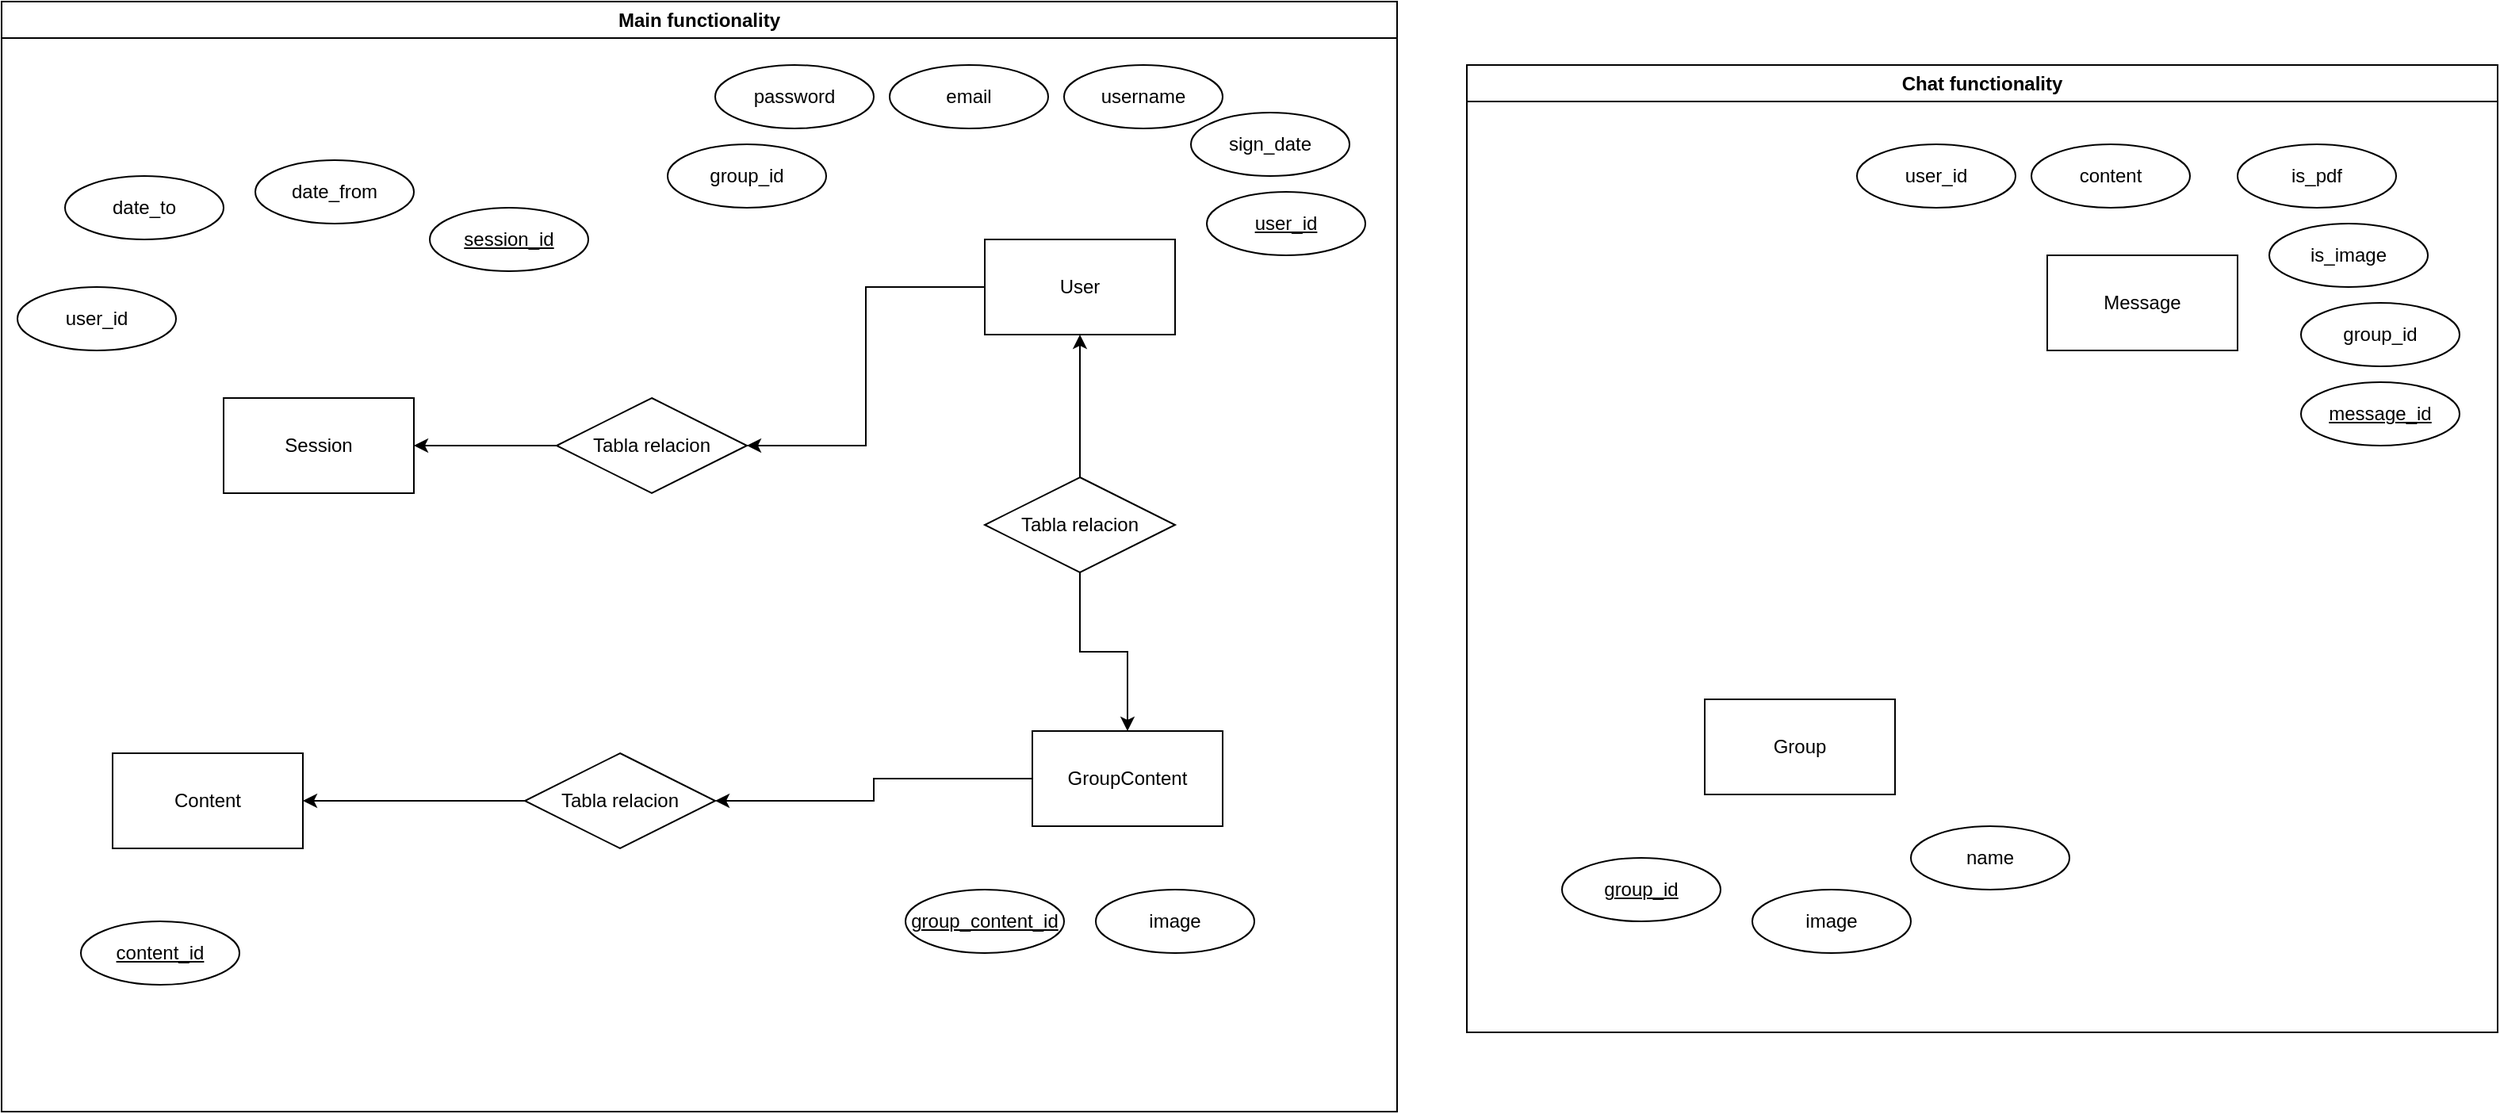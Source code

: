 <mxfile version="20.8.16" type="device"><diagram id="NBzacbD4UeQQIRyiop3C" name="Página-1"><mxGraphModel dx="2514" dy="927" grid="1" gridSize="10" guides="1" tooltips="1" connect="1" arrows="1" fold="1" page="1" pageScale="1" pageWidth="827" pageHeight="1169" math="0" shadow="0"><root><mxCell id="0"/><mxCell id="1" parent="0"/><mxCell id="TAqS16HP2QaDKHKmW_b7-1" value="Chat functionality" style="swimlane;whiteSpace=wrap;html=1;" vertex="1" parent="1"><mxGeometry x="414" y="110" width="650" height="610" as="geometry"/></mxCell><mxCell id="eQG2MI4hD9TOpIddfT3B-7" value="Group" style="rounded=0;whiteSpace=wrap;html=1;" parent="TAqS16HP2QaDKHKmW_b7-1" vertex="1"><mxGeometry x="150" y="400" width="120" height="60" as="geometry"/></mxCell><mxCell id="eQG2MI4hD9TOpIddfT3B-6" value="Message" style="rounded=0;whiteSpace=wrap;html=1;" parent="TAqS16HP2QaDKHKmW_b7-1" vertex="1"><mxGeometry x="366" y="120" width="120" height="60" as="geometry"/></mxCell><mxCell id="TAqS16HP2QaDKHKmW_b7-24" value="user_id" style="ellipse;whiteSpace=wrap;html=1;align=center;" vertex="1" parent="TAqS16HP2QaDKHKmW_b7-1"><mxGeometry x="246" y="50" width="100" height="40" as="geometry"/></mxCell><mxCell id="TAqS16HP2QaDKHKmW_b7-25" value="image" style="ellipse;whiteSpace=wrap;html=1;align=center;" vertex="1" parent="TAqS16HP2QaDKHKmW_b7-1"><mxGeometry x="180" y="520" width="100" height="40" as="geometry"/></mxCell><mxCell id="TAqS16HP2QaDKHKmW_b7-26" value="group_id" style="ellipse;whiteSpace=wrap;html=1;align=center;fontStyle=4;" vertex="1" parent="TAqS16HP2QaDKHKmW_b7-1"><mxGeometry x="60" y="500" width="100" height="40" as="geometry"/></mxCell><mxCell id="TAqS16HP2QaDKHKmW_b7-27" value="message_id" style="ellipse;whiteSpace=wrap;html=1;align=center;fontStyle=4;" vertex="1" parent="TAqS16HP2QaDKHKmW_b7-1"><mxGeometry x="526" y="200" width="100" height="40" as="geometry"/></mxCell><mxCell id="TAqS16HP2QaDKHKmW_b7-28" value="group_id" style="ellipse;whiteSpace=wrap;html=1;align=center;" vertex="1" parent="TAqS16HP2QaDKHKmW_b7-1"><mxGeometry x="526" y="150" width="100" height="40" as="geometry"/></mxCell><mxCell id="TAqS16HP2QaDKHKmW_b7-29" value="content" style="ellipse;whiteSpace=wrap;html=1;align=center;" vertex="1" parent="TAqS16HP2QaDKHKmW_b7-1"><mxGeometry x="356" y="50" width="100" height="40" as="geometry"/></mxCell><mxCell id="TAqS16HP2QaDKHKmW_b7-30" value="is_image" style="ellipse;whiteSpace=wrap;html=1;align=center;" vertex="1" parent="TAqS16HP2QaDKHKmW_b7-1"><mxGeometry x="506" y="100" width="100" height="40" as="geometry"/></mxCell><mxCell id="TAqS16HP2QaDKHKmW_b7-31" value="is_pdf" style="ellipse;whiteSpace=wrap;html=1;align=center;" vertex="1" parent="TAqS16HP2QaDKHKmW_b7-1"><mxGeometry x="486" y="50" width="100" height="40" as="geometry"/></mxCell><mxCell id="TAqS16HP2QaDKHKmW_b7-33" value="name" style="ellipse;whiteSpace=wrap;html=1;align=center;" vertex="1" parent="TAqS16HP2QaDKHKmW_b7-1"><mxGeometry x="280" y="480" width="100" height="40" as="geometry"/></mxCell><mxCell id="TAqS16HP2QaDKHKmW_b7-2" value="Main functionality" style="swimlane;whiteSpace=wrap;html=1;" vertex="1" parent="1"><mxGeometry x="-510" y="70" width="880" height="700" as="geometry"/></mxCell><mxCell id="TAqS16HP2QaDKHKmW_b7-51" style="edgeStyle=orthogonalEdgeStyle;rounded=0;orthogonalLoop=1;jettySize=auto;html=1;exitX=0;exitY=0.5;exitDx=0;exitDy=0;entryX=1;entryY=0.5;entryDx=0;entryDy=0;" edge="1" parent="TAqS16HP2QaDKHKmW_b7-2" source="eQG2MI4hD9TOpIddfT3B-1" target="TAqS16HP2QaDKHKmW_b7-35"><mxGeometry relative="1" as="geometry"/></mxCell><mxCell id="eQG2MI4hD9TOpIddfT3B-1" value="User" style="rounded=0;whiteSpace=wrap;html=1;" parent="TAqS16HP2QaDKHKmW_b7-2" vertex="1"><mxGeometry x="620" y="150" width="120" height="60" as="geometry"/></mxCell><mxCell id="TAqS16HP2QaDKHKmW_b7-57" style="edgeStyle=orthogonalEdgeStyle;rounded=0;orthogonalLoop=1;jettySize=auto;html=1;exitX=0;exitY=0.5;exitDx=0;exitDy=0;entryX=1;entryY=0.5;entryDx=0;entryDy=0;" edge="1" parent="TAqS16HP2QaDKHKmW_b7-2" source="eQG2MI4hD9TOpIddfT3B-8" target="TAqS16HP2QaDKHKmW_b7-41"><mxGeometry relative="1" as="geometry"/></mxCell><mxCell id="eQG2MI4hD9TOpIddfT3B-8" value="GroupContent" style="rounded=0;whiteSpace=wrap;html=1;" parent="TAqS16HP2QaDKHKmW_b7-2" vertex="1"><mxGeometry x="650" y="460" width="120" height="60" as="geometry"/></mxCell><mxCell id="TAqS16HP2QaDKHKmW_b7-6" value="Session" style="rounded=0;whiteSpace=wrap;html=1;" vertex="1" parent="TAqS16HP2QaDKHKmW_b7-2"><mxGeometry x="140" y="250" width="120" height="60" as="geometry"/></mxCell><mxCell id="TAqS16HP2QaDKHKmW_b7-13" value="password" style="ellipse;whiteSpace=wrap;html=1;align=center;" vertex="1" parent="TAqS16HP2QaDKHKmW_b7-2"><mxGeometry x="450" y="40" width="100" height="40" as="geometry"/></mxCell><mxCell id="TAqS16HP2QaDKHKmW_b7-15" value="email" style="ellipse;whiteSpace=wrap;html=1;align=center;" vertex="1" parent="TAqS16HP2QaDKHKmW_b7-2"><mxGeometry x="560" y="40" width="100" height="40" as="geometry"/></mxCell><mxCell id="TAqS16HP2QaDKHKmW_b7-16" value="username" style="ellipse;whiteSpace=wrap;html=1;align=center;" vertex="1" parent="TAqS16HP2QaDKHKmW_b7-2"><mxGeometry x="670" y="40" width="100" height="40" as="geometry"/></mxCell><mxCell id="TAqS16HP2QaDKHKmW_b7-17" value="sign_date" style="ellipse;whiteSpace=wrap;html=1;align=center;" vertex="1" parent="TAqS16HP2QaDKHKmW_b7-2"><mxGeometry x="750" y="70" width="100" height="40" as="geometry"/></mxCell><mxCell id="TAqS16HP2QaDKHKmW_b7-18" value="date_from" style="ellipse;whiteSpace=wrap;html=1;align=center;" vertex="1" parent="TAqS16HP2QaDKHKmW_b7-2"><mxGeometry x="160" y="100" width="100" height="40" as="geometry"/></mxCell><mxCell id="TAqS16HP2QaDKHKmW_b7-19" value="date_to" style="ellipse;whiteSpace=wrap;html=1;align=center;" vertex="1" parent="TAqS16HP2QaDKHKmW_b7-2"><mxGeometry x="40" y="110" width="100" height="40" as="geometry"/></mxCell><mxCell id="TAqS16HP2QaDKHKmW_b7-20" value="session_id" style="ellipse;whiteSpace=wrap;html=1;align=center;fontStyle=4;" vertex="1" parent="TAqS16HP2QaDKHKmW_b7-2"><mxGeometry x="270" y="130" width="100" height="40" as="geometry"/></mxCell><mxCell id="TAqS16HP2QaDKHKmW_b7-22" value="user_id" style="ellipse;whiteSpace=wrap;html=1;align=center;" vertex="1" parent="TAqS16HP2QaDKHKmW_b7-2"><mxGeometry x="10" y="180" width="100" height="40" as="geometry"/></mxCell><mxCell id="TAqS16HP2QaDKHKmW_b7-23" value="Content" style="rounded=0;whiteSpace=wrap;html=1;" vertex="1" parent="TAqS16HP2QaDKHKmW_b7-2"><mxGeometry x="70" y="474" width="120" height="60" as="geometry"/></mxCell><mxCell id="TAqS16HP2QaDKHKmW_b7-32" value="group_id" style="ellipse;whiteSpace=wrap;html=1;align=center;" vertex="1" parent="TAqS16HP2QaDKHKmW_b7-2"><mxGeometry x="420" y="90" width="100" height="40" as="geometry"/></mxCell><mxCell id="TAqS16HP2QaDKHKmW_b7-14" value="user_id" style="ellipse;whiteSpace=wrap;html=1;align=center;fontStyle=4;" vertex="1" parent="TAqS16HP2QaDKHKmW_b7-2"><mxGeometry x="760" y="120" width="100" height="40" as="geometry"/></mxCell><mxCell id="TAqS16HP2QaDKHKmW_b7-52" style="edgeStyle=orthogonalEdgeStyle;rounded=0;orthogonalLoop=1;jettySize=auto;html=1;exitX=0;exitY=0.5;exitDx=0;exitDy=0;entryX=1;entryY=0.5;entryDx=0;entryDy=0;" edge="1" parent="TAqS16HP2QaDKHKmW_b7-2" source="TAqS16HP2QaDKHKmW_b7-35" target="TAqS16HP2QaDKHKmW_b7-6"><mxGeometry relative="1" as="geometry"/></mxCell><mxCell id="TAqS16HP2QaDKHKmW_b7-35" value="Tabla relacion" style="shape=rhombus;perimeter=rhombusPerimeter;whiteSpace=wrap;html=1;align=center;" vertex="1" parent="TAqS16HP2QaDKHKmW_b7-2"><mxGeometry x="350" y="250" width="120" height="60" as="geometry"/></mxCell><mxCell id="TAqS16HP2QaDKHKmW_b7-37" value="group_content_id" style="ellipse;whiteSpace=wrap;html=1;align=center;fontStyle=4;" vertex="1" parent="TAqS16HP2QaDKHKmW_b7-2"><mxGeometry x="570" y="560" width="100" height="40" as="geometry"/></mxCell><mxCell id="TAqS16HP2QaDKHKmW_b7-38" value="content_id" style="ellipse;whiteSpace=wrap;html=1;align=center;fontStyle=4;" vertex="1" parent="TAqS16HP2QaDKHKmW_b7-2"><mxGeometry x="50" y="580" width="100" height="40" as="geometry"/></mxCell><mxCell id="TAqS16HP2QaDKHKmW_b7-58" style="edgeStyle=orthogonalEdgeStyle;rounded=0;orthogonalLoop=1;jettySize=auto;html=1;entryX=1;entryY=0.5;entryDx=0;entryDy=0;" edge="1" parent="TAqS16HP2QaDKHKmW_b7-2" source="TAqS16HP2QaDKHKmW_b7-41" target="TAqS16HP2QaDKHKmW_b7-23"><mxGeometry relative="1" as="geometry"/></mxCell><mxCell id="TAqS16HP2QaDKHKmW_b7-41" value="Tabla relacion" style="shape=rhombus;perimeter=rhombusPerimeter;whiteSpace=wrap;html=1;align=center;" vertex="1" parent="TAqS16HP2QaDKHKmW_b7-2"><mxGeometry x="330" y="474" width="120" height="60" as="geometry"/></mxCell><mxCell id="TAqS16HP2QaDKHKmW_b7-42" value="image" style="ellipse;whiteSpace=wrap;html=1;align=center;" vertex="1" parent="TAqS16HP2QaDKHKmW_b7-2"><mxGeometry x="690" y="560" width="100" height="40" as="geometry"/></mxCell><mxCell id="TAqS16HP2QaDKHKmW_b7-59" style="edgeStyle=orthogonalEdgeStyle;rounded=0;orthogonalLoop=1;jettySize=auto;html=1;entryX=0.5;entryY=1;entryDx=0;entryDy=0;" edge="1" parent="TAqS16HP2QaDKHKmW_b7-2" source="TAqS16HP2QaDKHKmW_b7-54" target="eQG2MI4hD9TOpIddfT3B-1"><mxGeometry relative="1" as="geometry"/></mxCell><mxCell id="TAqS16HP2QaDKHKmW_b7-60" style="edgeStyle=orthogonalEdgeStyle;rounded=0;orthogonalLoop=1;jettySize=auto;html=1;entryX=0.5;entryY=0;entryDx=0;entryDy=0;" edge="1" parent="TAqS16HP2QaDKHKmW_b7-2" source="TAqS16HP2QaDKHKmW_b7-54" target="eQG2MI4hD9TOpIddfT3B-8"><mxGeometry relative="1" as="geometry"/></mxCell><mxCell id="TAqS16HP2QaDKHKmW_b7-54" value="Tabla relacion" style="shape=rhombus;perimeter=rhombusPerimeter;whiteSpace=wrap;html=1;align=center;" vertex="1" parent="TAqS16HP2QaDKHKmW_b7-2"><mxGeometry x="620" y="300" width="120" height="60" as="geometry"/></mxCell></root></mxGraphModel></diagram></mxfile>